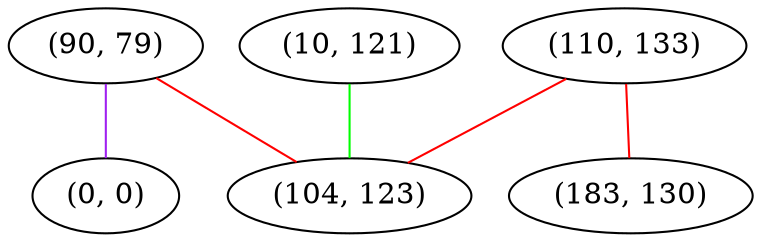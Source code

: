 graph "" {
"(90, 79)";
"(0, 0)";
"(110, 133)";
"(183, 130)";
"(10, 121)";
"(104, 123)";
"(90, 79)" -- "(104, 123)"  [color=red, key=0, weight=1];
"(90, 79)" -- "(0, 0)"  [color=purple, key=0, weight=4];
"(110, 133)" -- "(104, 123)"  [color=red, key=0, weight=1];
"(110, 133)" -- "(183, 130)"  [color=red, key=0, weight=1];
"(10, 121)" -- "(104, 123)"  [color=green, key=0, weight=2];
}
